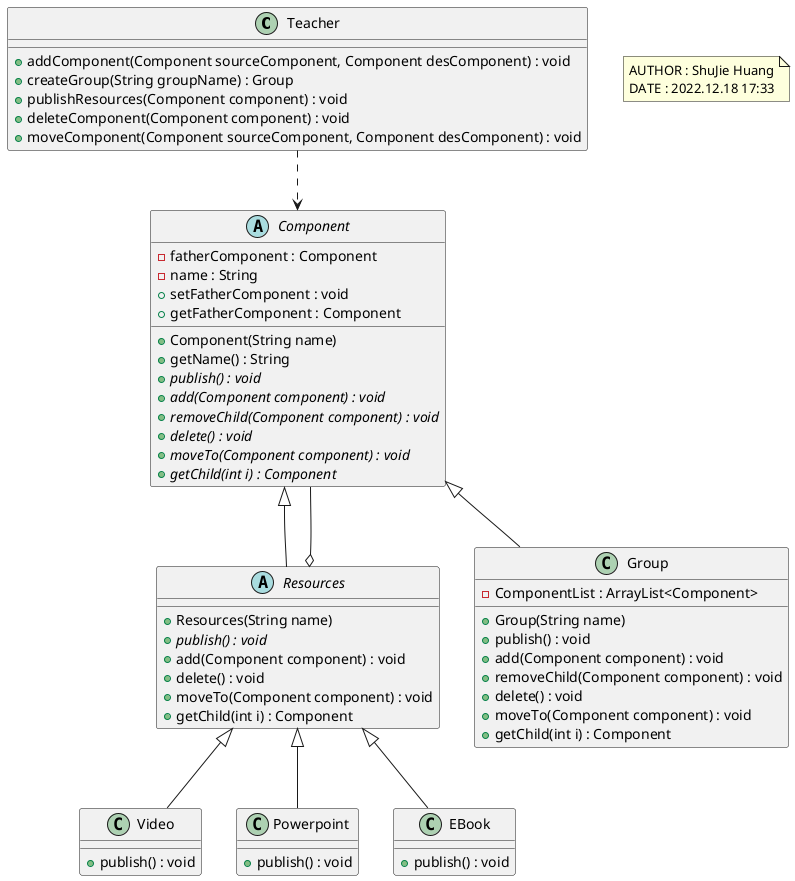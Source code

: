 @startuml

class Teacher {
    + addComponent(Component sourceComponent, Component desComponent) : void
    + createGroup(String groupName) : Group
    + publishResources(Component component) : void
    + deleteComponent(Component component) : void
    + moveComponent(Component sourceComponent, Component desComponent) : void
}

abstract class Component {
    - fatherComponent : Component
    - name : String
    + Component(String name)
    + getName() : String
    + setFatherComponent : void
    + getFatherComponent : Component
    + {abstract} publish() : void
    + {abstract} add(Component component) : void
    + {abstract} removeChild(Component component) : void
    + {abstract} delete() : void
    + {abstract} moveTo(Component component) : void
    + {abstract} getChild(int i) : Component
}

abstract class Resources {
    + Resources(String name)
    + {abstract} publish() : void
    + add(Component component) : void
    + delete() : void
    + moveTo(Component component) : void
    + getChild(int i) : Component
}

class Video {
    + publish() : void
}

class Powerpoint {
    + publish() : void
}

class EBook {
    + publish() : void
}

class Group {
    + Group(String name)
    - ComponentList : ArrayList<Component>
    + publish() : void
    + add(Component component) : void
    + removeChild(Component component) : void
    + delete() : void
    + moveTo(Component component) : void
    + getChild(int i) : Component
}

Video -up-|> Resources
Powerpoint -up-|> Resources
EBook -up-|> Resources

Resources -up-|> Component
Group -up-|> Component
Resources o-- Component

Teacher ..> Component

note as annotation
  AUTHOR : ShuJie Huang
  DATE : 2022.12.18 17:33
end note
@enduml